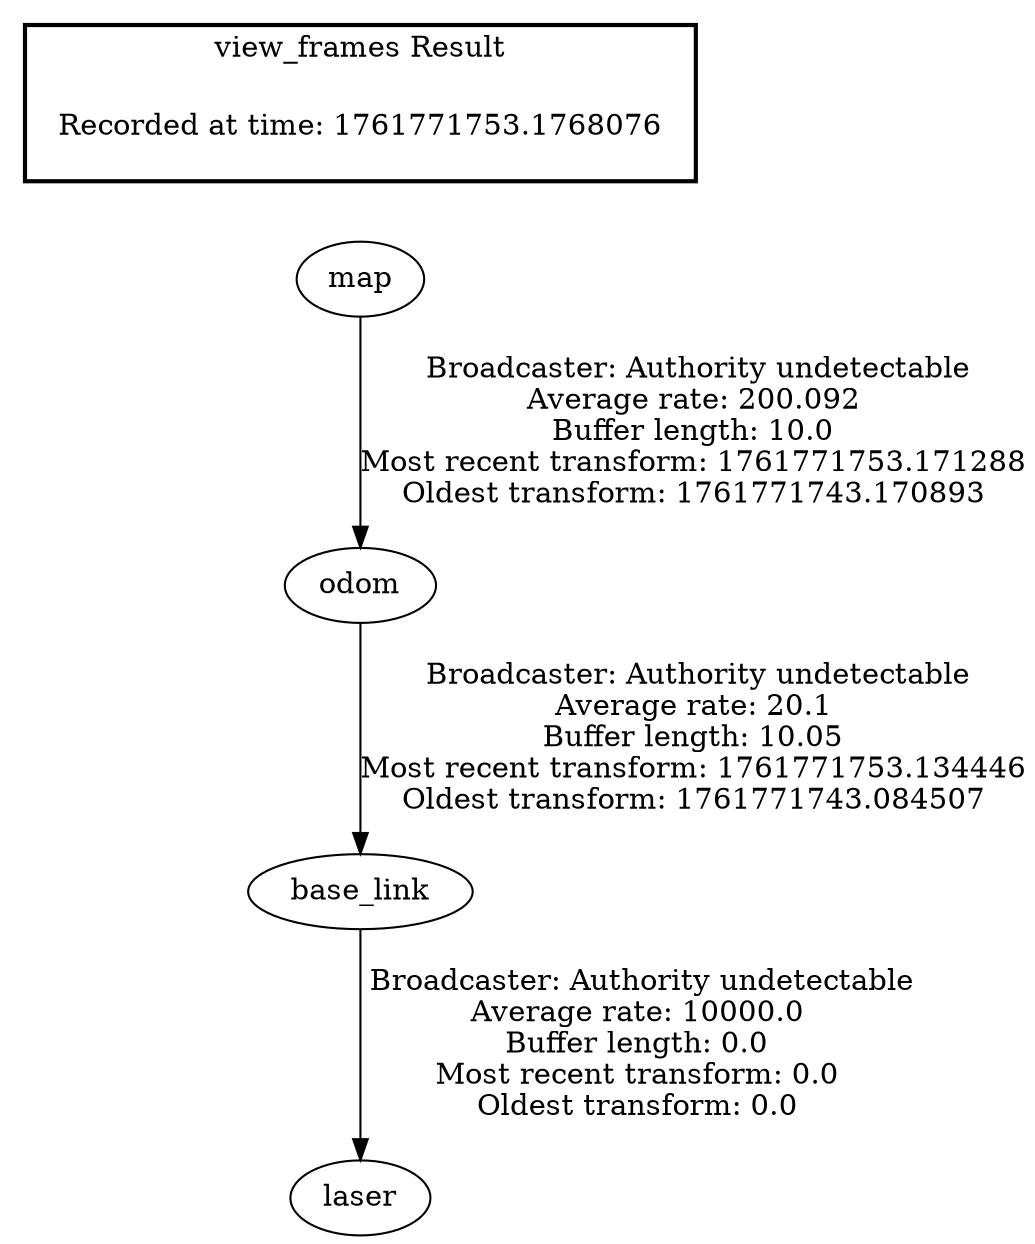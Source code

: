 digraph G {
"base_link" -> "laser"[label=" Broadcaster: Authority undetectable\nAverage rate: 10000.0\nBuffer length: 0.0\nMost recent transform: 0.0\nOldest transform: 0.0\n"];
"odom" -> "base_link"[label=" Broadcaster: Authority undetectable\nAverage rate: 20.1\nBuffer length: 10.05\nMost recent transform: 1761771753.134446\nOldest transform: 1761771743.084507\n"];
"map" -> "odom"[label=" Broadcaster: Authority undetectable\nAverage rate: 200.092\nBuffer length: 10.0\nMost recent transform: 1761771753.171288\nOldest transform: 1761771743.170893\n"];
edge [style=invis];
 subgraph cluster_legend { style=bold; color=black; label ="view_frames Result";
"Recorded at time: 1761771753.1768076"[ shape=plaintext ] ;
}->"map";
}